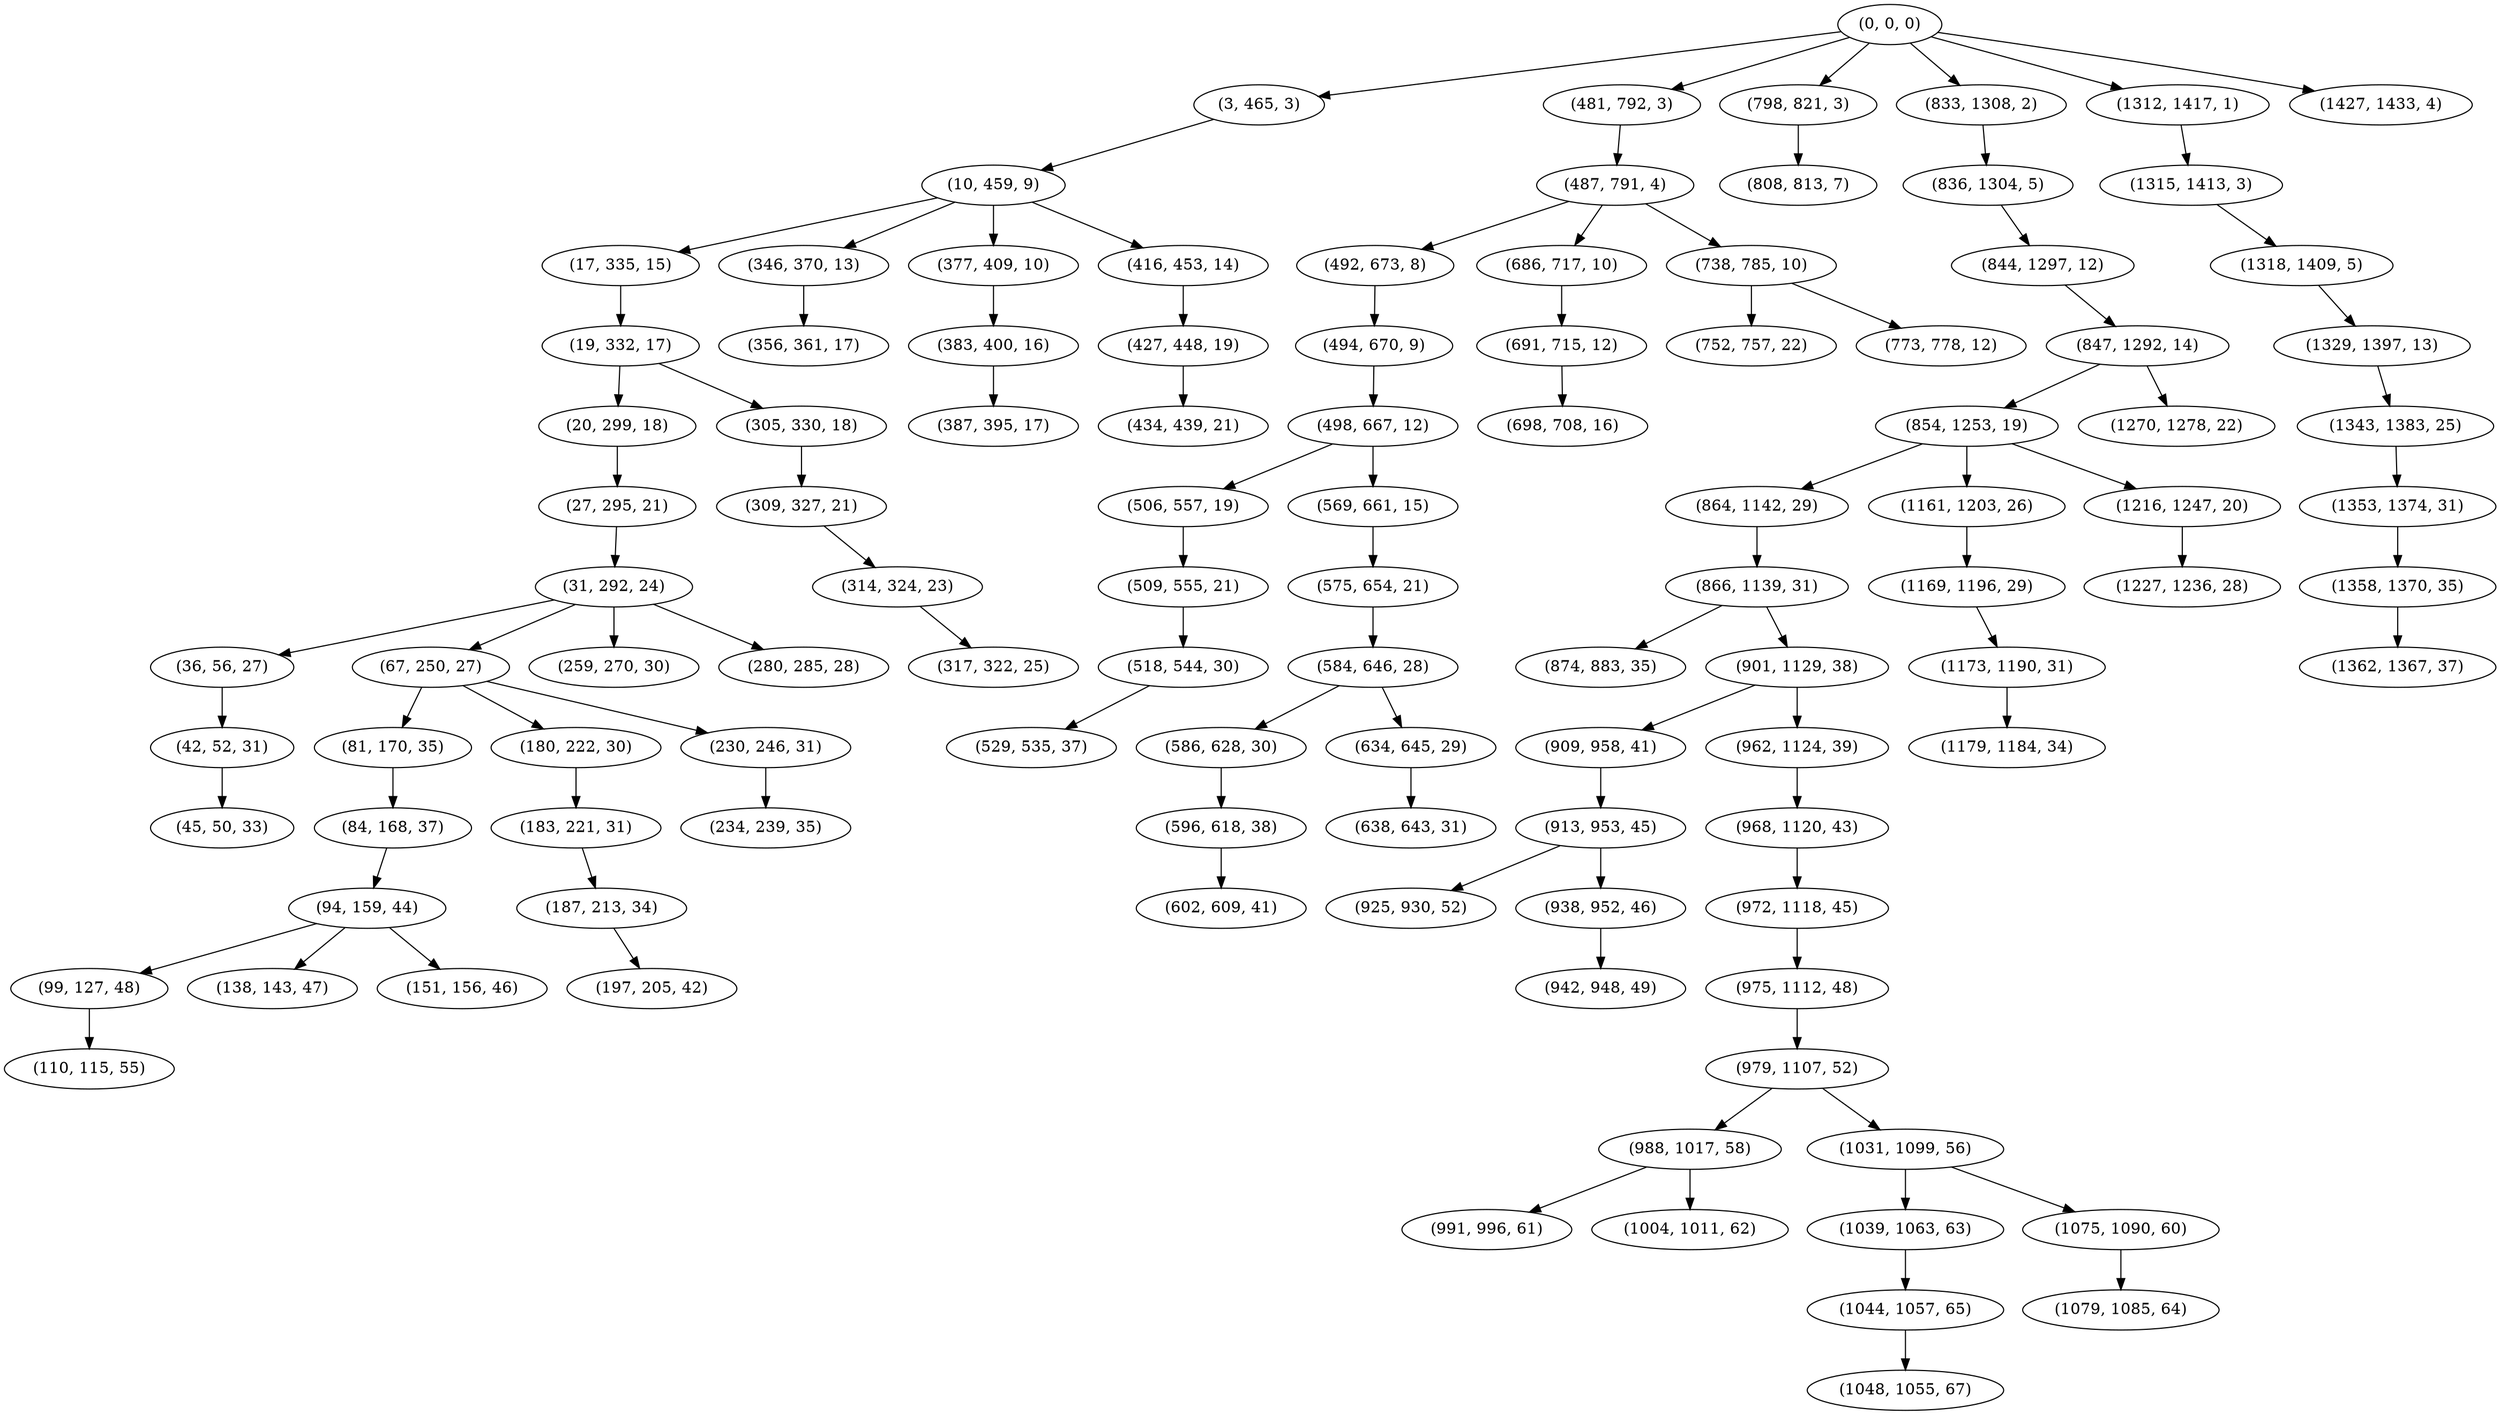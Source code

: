 digraph tree {
    "(0, 0, 0)";
    "(3, 465, 3)";
    "(10, 459, 9)";
    "(17, 335, 15)";
    "(19, 332, 17)";
    "(20, 299, 18)";
    "(27, 295, 21)";
    "(31, 292, 24)";
    "(36, 56, 27)";
    "(42, 52, 31)";
    "(45, 50, 33)";
    "(67, 250, 27)";
    "(81, 170, 35)";
    "(84, 168, 37)";
    "(94, 159, 44)";
    "(99, 127, 48)";
    "(110, 115, 55)";
    "(138, 143, 47)";
    "(151, 156, 46)";
    "(180, 222, 30)";
    "(183, 221, 31)";
    "(187, 213, 34)";
    "(197, 205, 42)";
    "(230, 246, 31)";
    "(234, 239, 35)";
    "(259, 270, 30)";
    "(280, 285, 28)";
    "(305, 330, 18)";
    "(309, 327, 21)";
    "(314, 324, 23)";
    "(317, 322, 25)";
    "(346, 370, 13)";
    "(356, 361, 17)";
    "(377, 409, 10)";
    "(383, 400, 16)";
    "(387, 395, 17)";
    "(416, 453, 14)";
    "(427, 448, 19)";
    "(434, 439, 21)";
    "(481, 792, 3)";
    "(487, 791, 4)";
    "(492, 673, 8)";
    "(494, 670, 9)";
    "(498, 667, 12)";
    "(506, 557, 19)";
    "(509, 555, 21)";
    "(518, 544, 30)";
    "(529, 535, 37)";
    "(569, 661, 15)";
    "(575, 654, 21)";
    "(584, 646, 28)";
    "(586, 628, 30)";
    "(596, 618, 38)";
    "(602, 609, 41)";
    "(634, 645, 29)";
    "(638, 643, 31)";
    "(686, 717, 10)";
    "(691, 715, 12)";
    "(698, 708, 16)";
    "(738, 785, 10)";
    "(752, 757, 22)";
    "(773, 778, 12)";
    "(798, 821, 3)";
    "(808, 813, 7)";
    "(833, 1308, 2)";
    "(836, 1304, 5)";
    "(844, 1297, 12)";
    "(847, 1292, 14)";
    "(854, 1253, 19)";
    "(864, 1142, 29)";
    "(866, 1139, 31)";
    "(874, 883, 35)";
    "(901, 1129, 38)";
    "(909, 958, 41)";
    "(913, 953, 45)";
    "(925, 930, 52)";
    "(938, 952, 46)";
    "(942, 948, 49)";
    "(962, 1124, 39)";
    "(968, 1120, 43)";
    "(972, 1118, 45)";
    "(975, 1112, 48)";
    "(979, 1107, 52)";
    "(988, 1017, 58)";
    "(991, 996, 61)";
    "(1004, 1011, 62)";
    "(1031, 1099, 56)";
    "(1039, 1063, 63)";
    "(1044, 1057, 65)";
    "(1048, 1055, 67)";
    "(1075, 1090, 60)";
    "(1079, 1085, 64)";
    "(1161, 1203, 26)";
    "(1169, 1196, 29)";
    "(1173, 1190, 31)";
    "(1179, 1184, 34)";
    "(1216, 1247, 20)";
    "(1227, 1236, 28)";
    "(1270, 1278, 22)";
    "(1312, 1417, 1)";
    "(1315, 1413, 3)";
    "(1318, 1409, 5)";
    "(1329, 1397, 13)";
    "(1343, 1383, 25)";
    "(1353, 1374, 31)";
    "(1358, 1370, 35)";
    "(1362, 1367, 37)";
    "(1427, 1433, 4)";
    "(0, 0, 0)" -> "(3, 465, 3)";
    "(0, 0, 0)" -> "(481, 792, 3)";
    "(0, 0, 0)" -> "(798, 821, 3)";
    "(0, 0, 0)" -> "(833, 1308, 2)";
    "(0, 0, 0)" -> "(1312, 1417, 1)";
    "(0, 0, 0)" -> "(1427, 1433, 4)";
    "(3, 465, 3)" -> "(10, 459, 9)";
    "(10, 459, 9)" -> "(17, 335, 15)";
    "(10, 459, 9)" -> "(346, 370, 13)";
    "(10, 459, 9)" -> "(377, 409, 10)";
    "(10, 459, 9)" -> "(416, 453, 14)";
    "(17, 335, 15)" -> "(19, 332, 17)";
    "(19, 332, 17)" -> "(20, 299, 18)";
    "(19, 332, 17)" -> "(305, 330, 18)";
    "(20, 299, 18)" -> "(27, 295, 21)";
    "(27, 295, 21)" -> "(31, 292, 24)";
    "(31, 292, 24)" -> "(36, 56, 27)";
    "(31, 292, 24)" -> "(67, 250, 27)";
    "(31, 292, 24)" -> "(259, 270, 30)";
    "(31, 292, 24)" -> "(280, 285, 28)";
    "(36, 56, 27)" -> "(42, 52, 31)";
    "(42, 52, 31)" -> "(45, 50, 33)";
    "(67, 250, 27)" -> "(81, 170, 35)";
    "(67, 250, 27)" -> "(180, 222, 30)";
    "(67, 250, 27)" -> "(230, 246, 31)";
    "(81, 170, 35)" -> "(84, 168, 37)";
    "(84, 168, 37)" -> "(94, 159, 44)";
    "(94, 159, 44)" -> "(99, 127, 48)";
    "(94, 159, 44)" -> "(138, 143, 47)";
    "(94, 159, 44)" -> "(151, 156, 46)";
    "(99, 127, 48)" -> "(110, 115, 55)";
    "(180, 222, 30)" -> "(183, 221, 31)";
    "(183, 221, 31)" -> "(187, 213, 34)";
    "(187, 213, 34)" -> "(197, 205, 42)";
    "(230, 246, 31)" -> "(234, 239, 35)";
    "(305, 330, 18)" -> "(309, 327, 21)";
    "(309, 327, 21)" -> "(314, 324, 23)";
    "(314, 324, 23)" -> "(317, 322, 25)";
    "(346, 370, 13)" -> "(356, 361, 17)";
    "(377, 409, 10)" -> "(383, 400, 16)";
    "(383, 400, 16)" -> "(387, 395, 17)";
    "(416, 453, 14)" -> "(427, 448, 19)";
    "(427, 448, 19)" -> "(434, 439, 21)";
    "(481, 792, 3)" -> "(487, 791, 4)";
    "(487, 791, 4)" -> "(492, 673, 8)";
    "(487, 791, 4)" -> "(686, 717, 10)";
    "(487, 791, 4)" -> "(738, 785, 10)";
    "(492, 673, 8)" -> "(494, 670, 9)";
    "(494, 670, 9)" -> "(498, 667, 12)";
    "(498, 667, 12)" -> "(506, 557, 19)";
    "(498, 667, 12)" -> "(569, 661, 15)";
    "(506, 557, 19)" -> "(509, 555, 21)";
    "(509, 555, 21)" -> "(518, 544, 30)";
    "(518, 544, 30)" -> "(529, 535, 37)";
    "(569, 661, 15)" -> "(575, 654, 21)";
    "(575, 654, 21)" -> "(584, 646, 28)";
    "(584, 646, 28)" -> "(586, 628, 30)";
    "(584, 646, 28)" -> "(634, 645, 29)";
    "(586, 628, 30)" -> "(596, 618, 38)";
    "(596, 618, 38)" -> "(602, 609, 41)";
    "(634, 645, 29)" -> "(638, 643, 31)";
    "(686, 717, 10)" -> "(691, 715, 12)";
    "(691, 715, 12)" -> "(698, 708, 16)";
    "(738, 785, 10)" -> "(752, 757, 22)";
    "(738, 785, 10)" -> "(773, 778, 12)";
    "(798, 821, 3)" -> "(808, 813, 7)";
    "(833, 1308, 2)" -> "(836, 1304, 5)";
    "(836, 1304, 5)" -> "(844, 1297, 12)";
    "(844, 1297, 12)" -> "(847, 1292, 14)";
    "(847, 1292, 14)" -> "(854, 1253, 19)";
    "(847, 1292, 14)" -> "(1270, 1278, 22)";
    "(854, 1253, 19)" -> "(864, 1142, 29)";
    "(854, 1253, 19)" -> "(1161, 1203, 26)";
    "(854, 1253, 19)" -> "(1216, 1247, 20)";
    "(864, 1142, 29)" -> "(866, 1139, 31)";
    "(866, 1139, 31)" -> "(874, 883, 35)";
    "(866, 1139, 31)" -> "(901, 1129, 38)";
    "(901, 1129, 38)" -> "(909, 958, 41)";
    "(901, 1129, 38)" -> "(962, 1124, 39)";
    "(909, 958, 41)" -> "(913, 953, 45)";
    "(913, 953, 45)" -> "(925, 930, 52)";
    "(913, 953, 45)" -> "(938, 952, 46)";
    "(938, 952, 46)" -> "(942, 948, 49)";
    "(962, 1124, 39)" -> "(968, 1120, 43)";
    "(968, 1120, 43)" -> "(972, 1118, 45)";
    "(972, 1118, 45)" -> "(975, 1112, 48)";
    "(975, 1112, 48)" -> "(979, 1107, 52)";
    "(979, 1107, 52)" -> "(988, 1017, 58)";
    "(979, 1107, 52)" -> "(1031, 1099, 56)";
    "(988, 1017, 58)" -> "(991, 996, 61)";
    "(988, 1017, 58)" -> "(1004, 1011, 62)";
    "(1031, 1099, 56)" -> "(1039, 1063, 63)";
    "(1031, 1099, 56)" -> "(1075, 1090, 60)";
    "(1039, 1063, 63)" -> "(1044, 1057, 65)";
    "(1044, 1057, 65)" -> "(1048, 1055, 67)";
    "(1075, 1090, 60)" -> "(1079, 1085, 64)";
    "(1161, 1203, 26)" -> "(1169, 1196, 29)";
    "(1169, 1196, 29)" -> "(1173, 1190, 31)";
    "(1173, 1190, 31)" -> "(1179, 1184, 34)";
    "(1216, 1247, 20)" -> "(1227, 1236, 28)";
    "(1312, 1417, 1)" -> "(1315, 1413, 3)";
    "(1315, 1413, 3)" -> "(1318, 1409, 5)";
    "(1318, 1409, 5)" -> "(1329, 1397, 13)";
    "(1329, 1397, 13)" -> "(1343, 1383, 25)";
    "(1343, 1383, 25)" -> "(1353, 1374, 31)";
    "(1353, 1374, 31)" -> "(1358, 1370, 35)";
    "(1358, 1370, 35)" -> "(1362, 1367, 37)";
}
